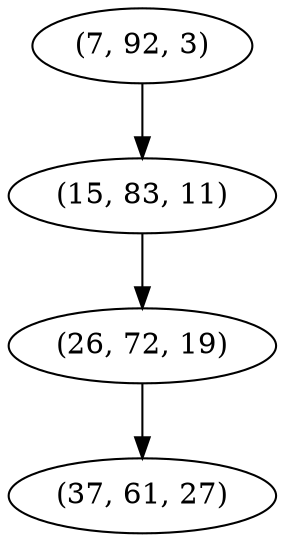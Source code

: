 digraph tree {
    "(7, 92, 3)";
    "(15, 83, 11)";
    "(26, 72, 19)";
    "(37, 61, 27)";
    "(7, 92, 3)" -> "(15, 83, 11)";
    "(15, 83, 11)" -> "(26, 72, 19)";
    "(26, 72, 19)" -> "(37, 61, 27)";
}

